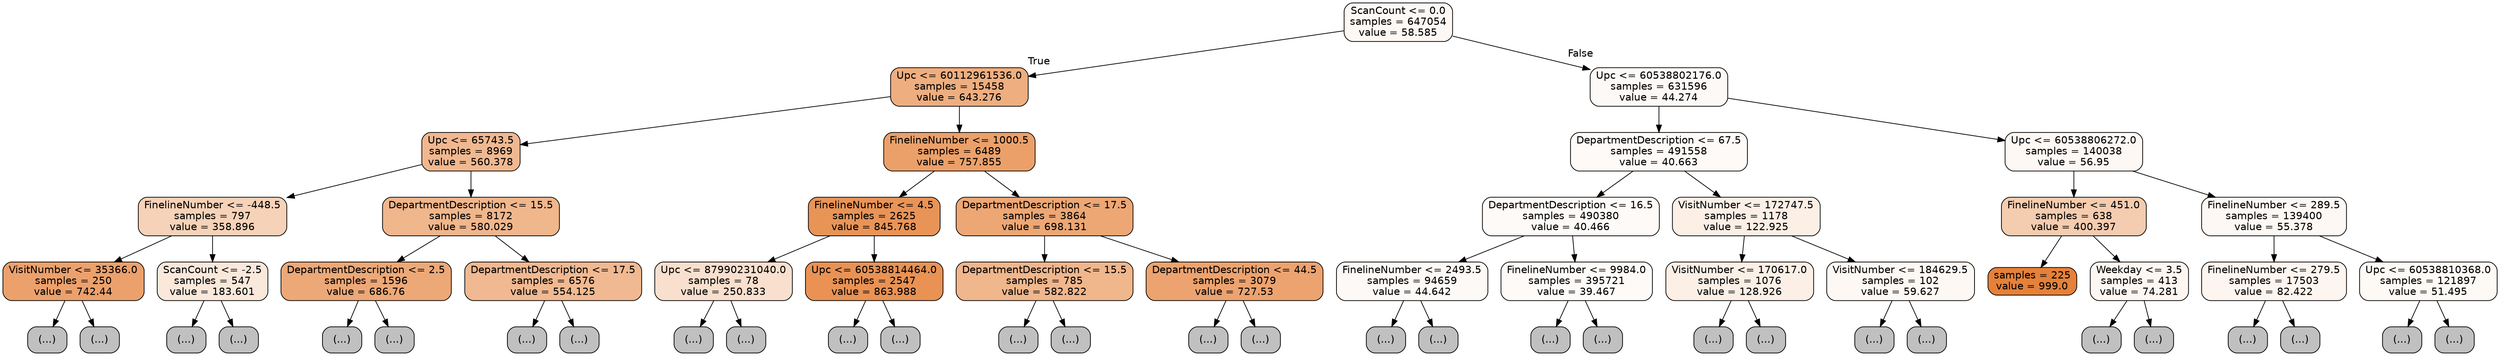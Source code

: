 digraph Tree {
node [shape=box, style="filled, rounded", color="black", fontname=helvetica] ;
edge [fontname=helvetica] ;
0 [label="ScanCount <= 0.0\nsamples = 647054\nvalue = 58.585", fillcolor="#e581390e"] ;
1 [label="Upc <= 60112961536.0\nsamples = 15458\nvalue = 643.276", fillcolor="#e58139a4"] ;
0 -> 1 [labeldistance=2.5, labelangle=45, headlabel="True"] ;
2 [label="Upc <= 65743.5\nsamples = 8969\nvalue = 560.378", fillcolor="#e581398f"] ;
1 -> 2 ;
3 [label="FinelineNumber <= -448.5\nsamples = 797\nvalue = 358.896", fillcolor="#e581395b"] ;
2 -> 3 ;
4 [label="VisitNumber <= 35366.0\nsamples = 250\nvalue = 742.44", fillcolor="#e58139bd"] ;
3 -> 4 ;
5 [label="(...)", fillcolor="#C0C0C0"] ;
4 -> 5 ;
16 [label="(...)", fillcolor="#C0C0C0"] ;
4 -> 16 ;
43 [label="ScanCount <= -2.5\nsamples = 547\nvalue = 183.601", fillcolor="#e581392e"] ;
3 -> 43 ;
44 [label="(...)", fillcolor="#C0C0C0"] ;
43 -> 44 ;
45 [label="(...)", fillcolor="#C0C0C0"] ;
43 -> 45 ;
66 [label="DepartmentDescription <= 15.5\nsamples = 8172\nvalue = 580.029", fillcolor="#e5813994"] ;
2 -> 66 ;
67 [label="DepartmentDescription <= 2.5\nsamples = 1596\nvalue = 686.76", fillcolor="#e58139af"] ;
66 -> 67 ;
68 [label="(...)", fillcolor="#C0C0C0"] ;
67 -> 68 ;
93 [label="(...)", fillcolor="#C0C0C0"] ;
67 -> 93 ;
118 [label="DepartmentDescription <= 17.5\nsamples = 6576\nvalue = 554.125", fillcolor="#e581398d"] ;
66 -> 118 ;
119 [label="(...)", fillcolor="#C0C0C0"] ;
118 -> 119 ;
150 [label="(...)", fillcolor="#C0C0C0"] ;
118 -> 150 ;
179 [label="FinelineNumber <= 1000.5\nsamples = 6489\nvalue = 757.855", fillcolor="#e58139c1"] ;
1 -> 179 ;
180 [label="FinelineNumber <= 4.5\nsamples = 2625\nvalue = 845.768", fillcolor="#e58139d8"] ;
179 -> 180 ;
181 [label="Upc <= 87990231040.0\nsamples = 78\nvalue = 250.833", fillcolor="#e581393f"] ;
180 -> 181 ;
182 [label="(...)", fillcolor="#C0C0C0"] ;
181 -> 182 ;
197 [label="(...)", fillcolor="#C0C0C0"] ;
181 -> 197 ;
198 [label="Upc <= 60538814464.0\nsamples = 2547\nvalue = 863.988", fillcolor="#e58139dc"] ;
180 -> 198 ;
199 [label="(...)", fillcolor="#C0C0C0"] ;
198 -> 199 ;
204 [label="(...)", fillcolor="#C0C0C0"] ;
198 -> 204 ;
235 [label="DepartmentDescription <= 17.5\nsamples = 3864\nvalue = 698.131", fillcolor="#e58139b2"] ;
179 -> 235 ;
236 [label="DepartmentDescription <= 15.5\nsamples = 785\nvalue = 582.822", fillcolor="#e5813994"] ;
235 -> 236 ;
237 [label="(...)", fillcolor="#C0C0C0"] ;
236 -> 237 ;
266 [label="(...)", fillcolor="#C0C0C0"] ;
236 -> 266 ;
283 [label="DepartmentDescription <= 44.5\nsamples = 3079\nvalue = 727.53", fillcolor="#e58139b9"] ;
235 -> 283 ;
284 [label="(...)", fillcolor="#C0C0C0"] ;
283 -> 284 ;
315 [label="(...)", fillcolor="#C0C0C0"] ;
283 -> 315 ;
346 [label="Upc <= 60538802176.0\nsamples = 631596\nvalue = 44.274", fillcolor="#e581390b"] ;
0 -> 346 [labeldistance=2.5, labelangle=-45, headlabel="False"] ;
347 [label="DepartmentDescription <= 67.5\nsamples = 491558\nvalue = 40.663", fillcolor="#e581390a"] ;
346 -> 347 ;
348 [label="DepartmentDescription <= 16.5\nsamples = 490380\nvalue = 40.466", fillcolor="#e581390a"] ;
347 -> 348 ;
349 [label="FinelineNumber <= 2493.5\nsamples = 94659\nvalue = 44.642", fillcolor="#e581390b"] ;
348 -> 349 ;
350 [label="(...)", fillcolor="#C0C0C0"] ;
349 -> 350 ;
381 [label="(...)", fillcolor="#C0C0C0"] ;
349 -> 381 ;
412 [label="FinelineNumber <= 9984.0\nsamples = 395721\nvalue = 39.467", fillcolor="#e5813909"] ;
348 -> 412 ;
413 [label="(...)", fillcolor="#C0C0C0"] ;
412 -> 413 ;
438 [label="(...)", fillcolor="#C0C0C0"] ;
412 -> 438 ;
451 [label="VisitNumber <= 172747.5\nsamples = 1178\nvalue = 122.925", fillcolor="#e581391f"] ;
347 -> 451 ;
452 [label="VisitNumber <= 170617.0\nsamples = 1076\nvalue = 128.926", fillcolor="#e5813920"] ;
451 -> 452 ;
453 [label="(...)", fillcolor="#C0C0C0"] ;
452 -> 453 ;
482 [label="(...)", fillcolor="#C0C0C0"] ;
452 -> 482 ;
495 [label="VisitNumber <= 184629.5\nsamples = 102\nvalue = 59.627", fillcolor="#e581390e"] ;
451 -> 495 ;
496 [label="(...)", fillcolor="#C0C0C0"] ;
495 -> 496 ;
511 [label="(...)", fillcolor="#C0C0C0"] ;
495 -> 511 ;
532 [label="Upc <= 60538806272.0\nsamples = 140038\nvalue = 56.95", fillcolor="#e581390e"] ;
346 -> 532 ;
533 [label="FinelineNumber <= 451.0\nsamples = 638\nvalue = 400.397", fillcolor="#e5813966"] ;
532 -> 533 ;
534 [label="samples = 225\nvalue = 999.0", fillcolor="#e58139ff"] ;
533 -> 534 ;
535 [label="Weekday <= 3.5\nsamples = 413\nvalue = 74.281", fillcolor="#e5813912"] ;
533 -> 535 ;
536 [label="(...)", fillcolor="#C0C0C0"] ;
535 -> 536 ;
561 [label="(...)", fillcolor="#C0C0C0"] ;
535 -> 561 ;
582 [label="FinelineNumber <= 289.5\nsamples = 139400\nvalue = 55.378", fillcolor="#e581390d"] ;
532 -> 582 ;
583 [label="FinelineNumber <= 279.5\nsamples = 17503\nvalue = 82.422", fillcolor="#e5813914"] ;
582 -> 583 ;
584 [label="(...)", fillcolor="#C0C0C0"] ;
583 -> 584 ;
609 [label="(...)", fillcolor="#C0C0C0"] ;
583 -> 609 ;
632 [label="Upc <= 60538810368.0\nsamples = 121897\nvalue = 51.495", fillcolor="#e581390c"] ;
582 -> 632 ;
633 [label="(...)", fillcolor="#C0C0C0"] ;
632 -> 633 ;
650 [label="(...)", fillcolor="#C0C0C0"] ;
632 -> 650 ;
}